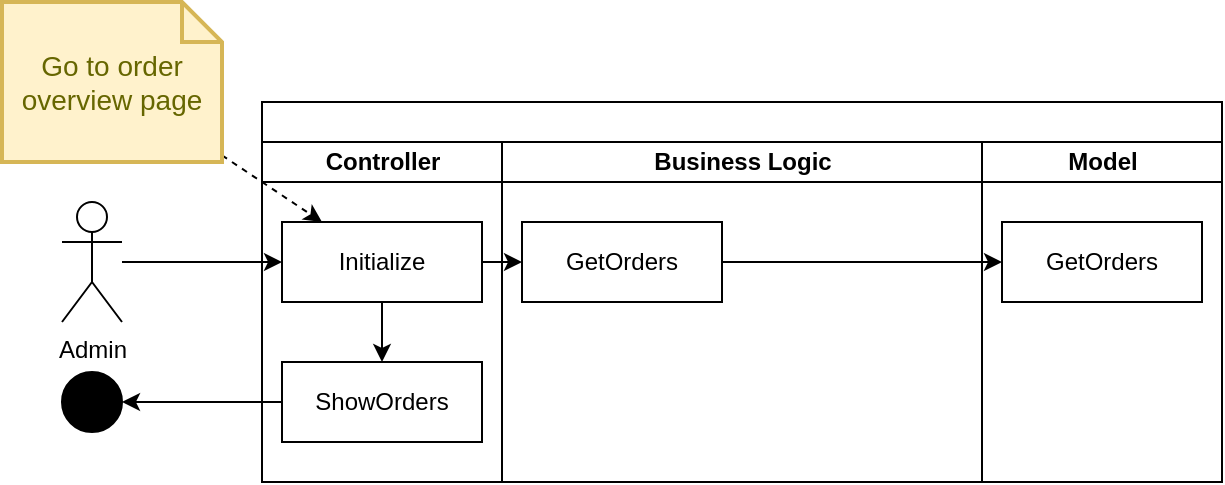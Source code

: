 <mxfile>
    <diagram id="3apWTpo4dmHC-h3YO-PC" name="Page-1">
        <mxGraphModel dx="832" dy="471" grid="1" gridSize="10" guides="1" tooltips="1" connect="1" arrows="1" fold="1" page="1" pageScale="1" pageWidth="850" pageHeight="1100" math="0" shadow="0">
            <root>
                <mxCell id="0"/>
                <mxCell id="1" parent="0"/>
                <mxCell id="2" value="" style="swimlane;childLayout=stackLayout;resizeParent=1;resizeParentMax=0;startSize=20;html=1;" parent="1" vertex="1">
                    <mxGeometry x="190.0" y="90" width="480" height="190" as="geometry"/>
                </mxCell>
                <mxCell id="3" value="Controller" style="swimlane;startSize=20;html=1;" parent="2" vertex="1">
                    <mxGeometry y="20" width="120" height="170" as="geometry"/>
                </mxCell>
                <mxCell id="5" value="Initialize" style="rounded=0;whiteSpace=wrap;html=1;" parent="3" vertex="1">
                    <mxGeometry x="10" y="40" width="100" height="40" as="geometry"/>
                </mxCell>
                <mxCell id="6" value="" style="edgeStyle=orthogonalEdgeStyle;html=1;fontSize=15;" parent="3" source="5" target="8" edge="1">
                    <mxGeometry relative="1" as="geometry">
                        <mxPoint x="60.0" y="160" as="sourcePoint"/>
                    </mxGeometry>
                </mxCell>
                <mxCell id="8" value="ShowOrders" style="rounded=0;whiteSpace=wrap;html=1;" parent="3" vertex="1">
                    <mxGeometry x="10.0" y="110" width="100" height="40" as="geometry"/>
                </mxCell>
                <mxCell id="13" value="" style="edgeStyle=none;html=1;" parent="2" target="10" edge="1">
                    <mxGeometry relative="1" as="geometry">
                        <mxPoint x="110.0" y="80" as="sourcePoint"/>
                    </mxGeometry>
                </mxCell>
                <mxCell id="14" style="edgeStyle=none;html=1;" parent="2" source="10" target="12" edge="1">
                    <mxGeometry relative="1" as="geometry"/>
                </mxCell>
                <mxCell id="9" value="Business Logic" style="swimlane;startSize=20;html=1;" parent="2" vertex="1">
                    <mxGeometry x="120" y="20" width="240" height="170" as="geometry"/>
                </mxCell>
                <mxCell id="10" value="GetOrders" style="rounded=0;whiteSpace=wrap;html=1;" parent="9" vertex="1">
                    <mxGeometry x="10.0" y="40" width="100" height="40" as="geometry"/>
                </mxCell>
                <mxCell id="11" value="Model" style="swimlane;startSize=20;html=1;" parent="2" vertex="1">
                    <mxGeometry x="360" y="20" width="120" height="170" as="geometry"/>
                </mxCell>
                <mxCell id="12" value="GetOrders" style="rounded=0;whiteSpace=wrap;html=1;" parent="11" vertex="1">
                    <mxGeometry x="10.0" y="40" width="100" height="40" as="geometry"/>
                </mxCell>
                <mxCell id="15" style="edgeStyle=none;html=1;" parent="1" source="16" target="5" edge="1">
                    <mxGeometry relative="1" as="geometry"/>
                </mxCell>
                <mxCell id="16" value="Admin" style="shape=umlActor;verticalLabelPosition=bottom;verticalAlign=top;html=1;outlineConnect=0;" parent="1" vertex="1">
                    <mxGeometry x="90" y="140" width="30" height="60" as="geometry"/>
                </mxCell>
                <mxCell id="17" value="" style="ellipse;fillColor=strokeColor;fontSize=15;" parent="1" vertex="1">
                    <mxGeometry x="90" y="225" width="30" height="30" as="geometry"/>
                </mxCell>
                <mxCell id="18" style="edgeStyle=orthogonalEdgeStyle;html=1;fontSize=15;" parent="1" source="8" target="17" edge="1">
                    <mxGeometry relative="1" as="geometry"/>
                </mxCell>
                <mxCell id="19" style="edgeStyle=none;html=1;dashed=1;" edge="1" parent="1" source="20" target="5">
                    <mxGeometry relative="1" as="geometry">
                        <mxPoint x="259.0" y="160" as="targetPoint"/>
                    </mxGeometry>
                </mxCell>
                <mxCell id="20" value="Go to order overview page" style="shape=note;strokeWidth=2;fontSize=14;size=20;whiteSpace=wrap;html=1;fillColor=#fff2cc;strokeColor=#d6b656;fontColor=#666600;" vertex="1" parent="1">
                    <mxGeometry x="60" y="40" width="110.0" height="80" as="geometry"/>
                </mxCell>
            </root>
        </mxGraphModel>
    </diagram>
</mxfile>